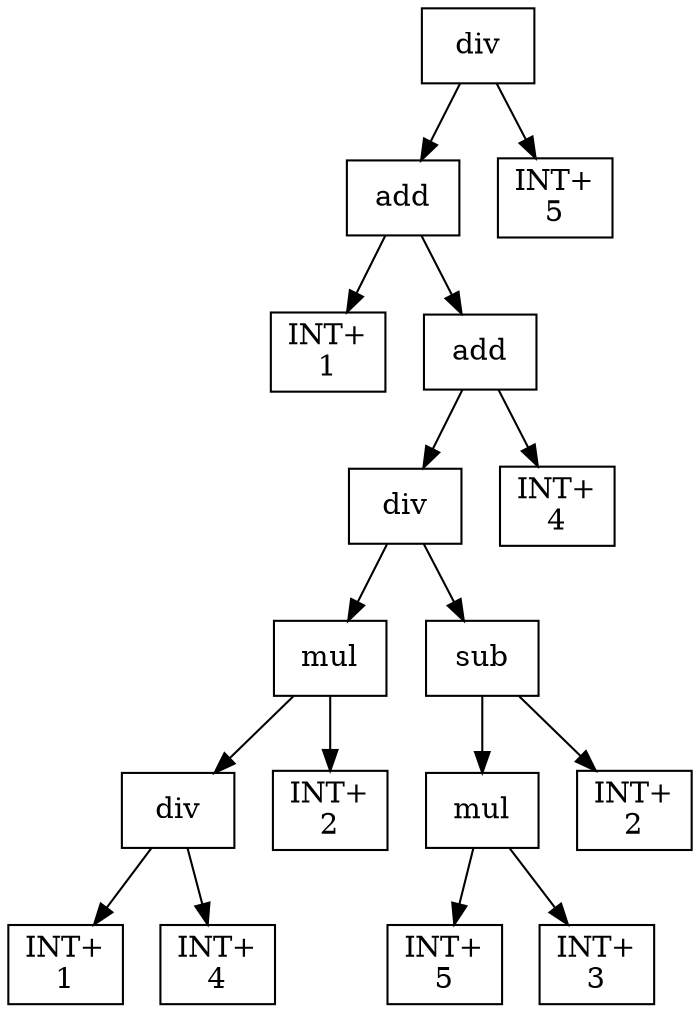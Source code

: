 digraph expr {
  node [shape=box];
  n1 [label="div"];
  n2 [label="add"];
  n3 [label="INT+\n1"];
  n4 [label="add"];
  n5 [label="div"];
  n6 [label="mul"];
  n7 [label="div"];
  n8 [label="INT+\n1"];
  n9 [label="INT+\n4"];
  n7 -> n8;
  n7 -> n9;
  n10 [label="INT+\n2"];
  n6 -> n7;
  n6 -> n10;
  n11 [label="sub"];
  n12 [label="mul"];
  n13 [label="INT+\n5"];
  n14 [label="INT+\n3"];
  n12 -> n13;
  n12 -> n14;
  n15 [label="INT+\n2"];
  n11 -> n12;
  n11 -> n15;
  n5 -> n6;
  n5 -> n11;
  n16 [label="INT+\n4"];
  n4 -> n5;
  n4 -> n16;
  n2 -> n3;
  n2 -> n4;
  n17 [label="INT+\n5"];
  n1 -> n2;
  n1 -> n17;
}